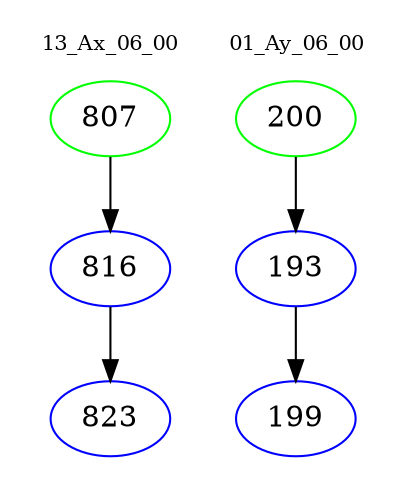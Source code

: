 digraph{
subgraph cluster_0 {
color = white
label = "13_Ax_06_00";
fontsize=10;
T0_807 [label="807", color="green"]
T0_807 -> T0_816 [color="black"]
T0_816 [label="816", color="blue"]
T0_816 -> T0_823 [color="black"]
T0_823 [label="823", color="blue"]
}
subgraph cluster_1 {
color = white
label = "01_Ay_06_00";
fontsize=10;
T1_200 [label="200", color="green"]
T1_200 -> T1_193 [color="black"]
T1_193 [label="193", color="blue"]
T1_193 -> T1_199 [color="black"]
T1_199 [label="199", color="blue"]
}
}
